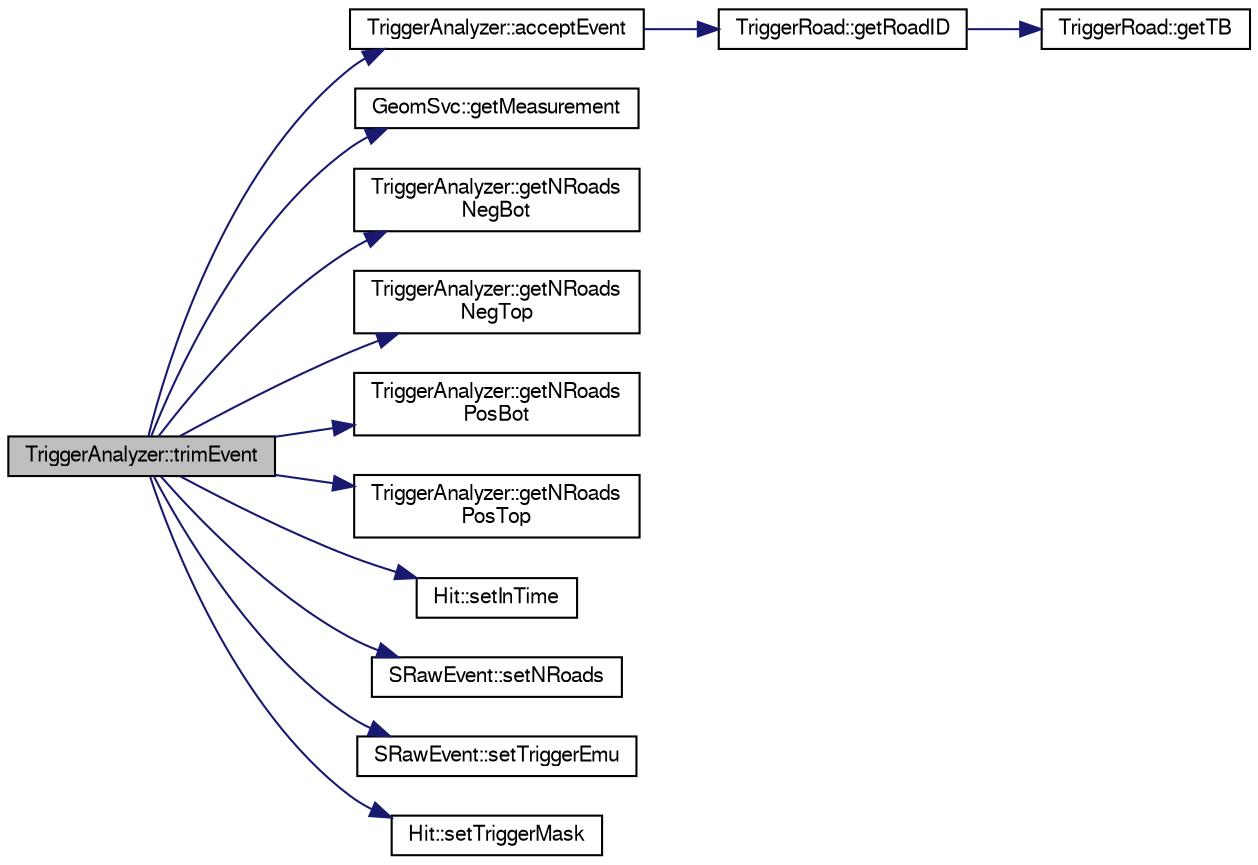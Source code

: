 digraph "TriggerAnalyzer::trimEvent"
{
  bgcolor="transparent";
  edge [fontname="FreeSans",fontsize="10",labelfontname="FreeSans",labelfontsize="10"];
  node [fontname="FreeSans",fontsize="10",shape=record];
  rankdir="LR";
  Node1 [label="TriggerAnalyzer::trimEvent",height=0.2,width=0.4,color="black", fillcolor="grey75", style="filled" fontcolor="black"];
  Node1 -> Node2 [color="midnightblue",fontsize="10",style="solid",fontname="FreeSans"];
  Node2 [label="TriggerAnalyzer::acceptEvent",height=0.2,width=0.4,color="black",URL="$d6/deb/classTriggerAnalyzer.html#ad9cfc03722fb7065da7c30e9ff6a62e1"];
  Node2 -> Node3 [color="midnightblue",fontsize="10",style="solid",fontname="FreeSans"];
  Node3 [label="TriggerRoad::getRoadID",height=0.2,width=0.4,color="black",URL="$d5/d72/classTriggerRoad.html#affb1214bf3dda5cbeb9ff171ab681641"];
  Node3 -> Node4 [color="midnightblue",fontsize="10",style="solid",fontname="FreeSans"];
  Node4 [label="TriggerRoad::getTB",height=0.2,width=0.4,color="black",URL="$d5/d72/classTriggerRoad.html#a54f9154ab88c8742e9ed4d8df493c9db"];
  Node1 -> Node5 [color="midnightblue",fontsize="10",style="solid",fontname="FreeSans"];
  Node5 [label="GeomSvc::getMeasurement",height=0.2,width=0.4,color="black",URL="$d0/da0/classGeomSvc.html#a5a50feb4de0351f6d3d739dbc66d6247",tooltip="Convert the detectorID and elementID to the actual hit position. "];
  Node1 -> Node6 [color="midnightblue",fontsize="10",style="solid",fontname="FreeSans"];
  Node6 [label="TriggerAnalyzer::getNRoads\lNegBot",height=0.2,width=0.4,color="black",URL="$d6/deb/classTriggerAnalyzer.html#a41633691ed466ce8f5eec57d3fbba875"];
  Node1 -> Node7 [color="midnightblue",fontsize="10",style="solid",fontname="FreeSans"];
  Node7 [label="TriggerAnalyzer::getNRoads\lNegTop",height=0.2,width=0.4,color="black",URL="$d6/deb/classTriggerAnalyzer.html#a3862bedaf3afdb2fbd3a152b1b59033b"];
  Node1 -> Node8 [color="midnightblue",fontsize="10",style="solid",fontname="FreeSans"];
  Node8 [label="TriggerAnalyzer::getNRoads\lPosBot",height=0.2,width=0.4,color="black",URL="$d6/deb/classTriggerAnalyzer.html#a5ee1effdec559c713e59a68baaa735b7"];
  Node1 -> Node9 [color="midnightblue",fontsize="10",style="solid",fontname="FreeSans"];
  Node9 [label="TriggerAnalyzer::getNRoads\lPosTop",height=0.2,width=0.4,color="black",URL="$d6/deb/classTriggerAnalyzer.html#ab689aa54f443aad962ba28b071bfebb1"];
  Node1 -> Node10 [color="midnightblue",fontsize="10",style="solid",fontname="FreeSans"];
  Node10 [label="Hit::setInTime",height=0.2,width=0.4,color="black",URL="$d0/d88/classHit.html#ad56973a505f8aee1cf1fc1b9b5cc8335"];
  Node1 -> Node11 [color="midnightblue",fontsize="10",style="solid",fontname="FreeSans"];
  Node11 [label="SRawEvent::setNRoads",height=0.2,width=0.4,color="black",URL="$d5/d83/classSRawEvent.html#a5a500712ec89db44020d8ab8e7d7b607"];
  Node1 -> Node12 [color="midnightblue",fontsize="10",style="solid",fontname="FreeSans"];
  Node12 [label="SRawEvent::setTriggerEmu",height=0.2,width=0.4,color="black",URL="$d5/d83/classSRawEvent.html#a35713143af2898c9b3347d9a2090ddcd"];
  Node1 -> Node13 [color="midnightblue",fontsize="10",style="solid",fontname="FreeSans"];
  Node13 [label="Hit::setTriggerMask",height=0.2,width=0.4,color="black",URL="$d0/d88/classHit.html#ab0b03a327ed7af2ceec1f7130cf944ec"];
}
